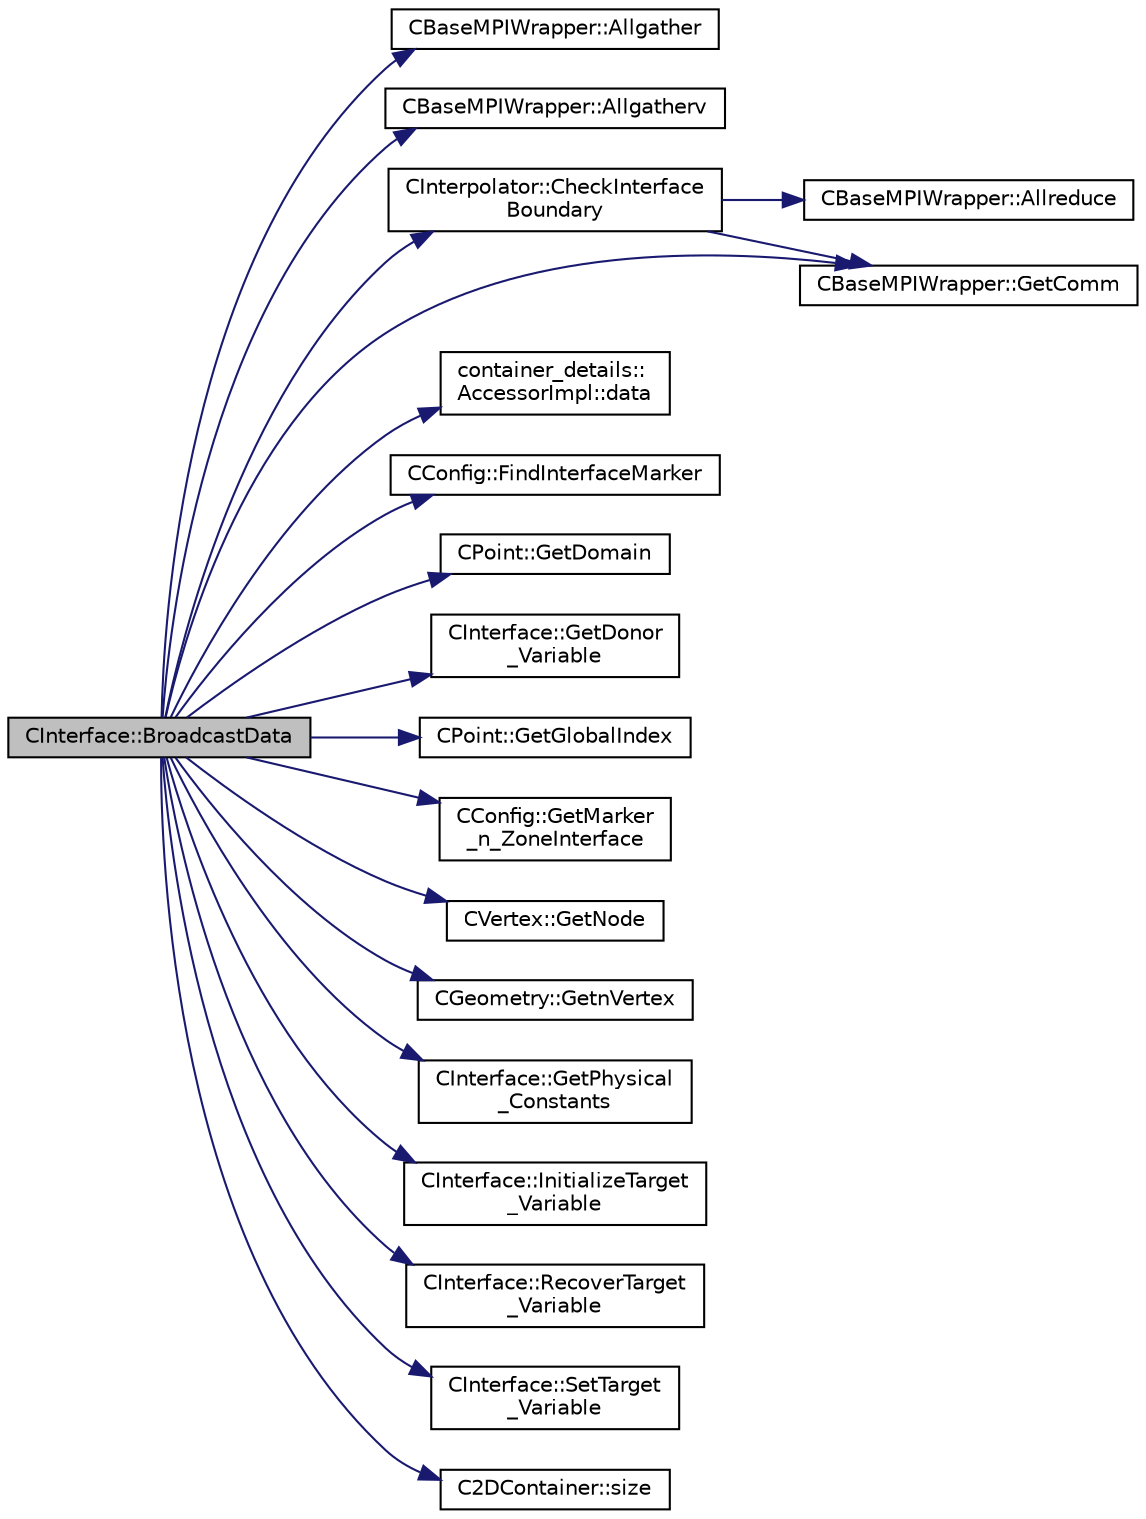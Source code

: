 digraph "CInterface::BroadcastData"
{
 // LATEX_PDF_SIZE
  edge [fontname="Helvetica",fontsize="10",labelfontname="Helvetica",labelfontsize="10"];
  node [fontname="Helvetica",fontsize="10",shape=record];
  rankdir="LR";
  Node1 [label="CInterface::BroadcastData",height=0.2,width=0.4,color="black", fillcolor="grey75", style="filled", fontcolor="black",tooltip="Interpolate data and broadcast it into all processors, for nonmatching meshes."];
  Node1 -> Node2 [color="midnightblue",fontsize="10",style="solid",fontname="Helvetica"];
  Node2 [label="CBaseMPIWrapper::Allgather",height=0.2,width=0.4,color="black", fillcolor="white", style="filled",URL="$classCBaseMPIWrapper.html#a137ef06ade0c4f94d2a61f9b8817b6a7",tooltip=" "];
  Node1 -> Node3 [color="midnightblue",fontsize="10",style="solid",fontname="Helvetica"];
  Node3 [label="CBaseMPIWrapper::Allgatherv",height=0.2,width=0.4,color="black", fillcolor="white", style="filled",URL="$classCBaseMPIWrapper.html#a1c8c3f6d23fd0833c8cd8ef23b0beded",tooltip=" "];
  Node1 -> Node4 [color="midnightblue",fontsize="10",style="solid",fontname="Helvetica"];
  Node4 [label="CInterpolator::CheckInterface\lBoundary",height=0.2,width=0.4,color="black", fillcolor="white", style="filled",URL="$classCInterpolator.html#a9c2a32da64f71f2a572432aea04a74bf",tooltip="Check whether an interface should be processed or not, i.e. if it is part of the zones."];
  Node4 -> Node5 [color="midnightblue",fontsize="10",style="solid",fontname="Helvetica"];
  Node5 [label="CBaseMPIWrapper::Allreduce",height=0.2,width=0.4,color="black", fillcolor="white", style="filled",URL="$classCBaseMPIWrapper.html#a381d4b3738c09d92ee1ae9f89715b541",tooltip=" "];
  Node4 -> Node6 [color="midnightblue",fontsize="10",style="solid",fontname="Helvetica"];
  Node6 [label="CBaseMPIWrapper::GetComm",height=0.2,width=0.4,color="black", fillcolor="white", style="filled",URL="$classCBaseMPIWrapper.html#a8154391fc3522954802889d81d4ef5da",tooltip=" "];
  Node1 -> Node7 [color="midnightblue",fontsize="10",style="solid",fontname="Helvetica"];
  Node7 [label="container_details::\lAccessorImpl::data",height=0.2,width=0.4,color="black", fillcolor="white", style="filled",URL="$classcontainer__details_1_1AccessorImpl.html#a5b5318f7212e57c13e464c398f74b3d5",tooltip=" "];
  Node1 -> Node8 [color="midnightblue",fontsize="10",style="solid",fontname="Helvetica"];
  Node8 [label="CConfig::FindInterfaceMarker",height=0.2,width=0.4,color="black", fillcolor="white", style="filled",URL="$classCConfig.html#a662505c242a7c84016e6f58467501908",tooltip="Find the marker index (if any) that is part of a given interface pair."];
  Node1 -> Node6 [color="midnightblue",fontsize="10",style="solid",fontname="Helvetica"];
  Node1 -> Node9 [color="midnightblue",fontsize="10",style="solid",fontname="Helvetica"];
  Node9 [label="CPoint::GetDomain",height=0.2,width=0.4,color="black", fillcolor="white", style="filled",URL="$classCPoint.html#aa58a27b602e47ddcad22ae74a5c6bc81",tooltip="For parallel computation, its indicates if a point must be computed or not."];
  Node1 -> Node10 [color="midnightblue",fontsize="10",style="solid",fontname="Helvetica"];
  Node10 [label="CInterface::GetDonor\l_Variable",height=0.2,width=0.4,color="black", fillcolor="white", style="filled",URL="$classCInterface.html#abbdcd48b9802aba655ddc915db8fb2e7",tooltip="A virtual member."];
  Node1 -> Node11 [color="midnightblue",fontsize="10",style="solid",fontname="Helvetica"];
  Node11 [label="CPoint::GetGlobalIndex",height=0.2,width=0.4,color="black", fillcolor="white", style="filled",URL="$classCPoint.html#a8a53865a92d645b1b74c4d817b4aae10",tooltip="Get the global index in a parallel computation."];
  Node1 -> Node12 [color="midnightblue",fontsize="10",style="solid",fontname="Helvetica"];
  Node12 [label="CConfig::GetMarker\l_n_ZoneInterface",height=0.2,width=0.4,color="black", fillcolor="white", style="filled",URL="$classCConfig.html#a7b750ac75536d32d586928e11ba14277",tooltip="Get the number of FSI interface markers val_marker."];
  Node1 -> Node13 [color="midnightblue",fontsize="10",style="solid",fontname="Helvetica"];
  Node13 [label="CVertex::GetNode",height=0.2,width=0.4,color="black", fillcolor="white", style="filled",URL="$classCVertex.html#ad568da06e7191358d3a09a1bee71cdb5",tooltip="Get the node of the vertex."];
  Node1 -> Node14 [color="midnightblue",fontsize="10",style="solid",fontname="Helvetica"];
  Node14 [label="CGeometry::GetnVertex",height=0.2,width=0.4,color="black", fillcolor="white", style="filled",URL="$classCGeometry.html#a00b7f7e71ff42bd38f39147366dd093a",tooltip="Get number of vertices."];
  Node1 -> Node15 [color="midnightblue",fontsize="10",style="solid",fontname="Helvetica"];
  Node15 [label="CInterface::GetPhysical\l_Constants",height=0.2,width=0.4,color="black", fillcolor="white", style="filled",URL="$classCInterface.html#a76f78579fe141e092d76af4d9c6fdc02",tooltip="A virtual member."];
  Node1 -> Node16 [color="midnightblue",fontsize="10",style="solid",fontname="Helvetica"];
  Node16 [label="CInterface::InitializeTarget\l_Variable",height=0.2,width=0.4,color="black", fillcolor="white", style="filled",URL="$classCInterface.html#a2bc05852139b6a3301ee8530887b223e",tooltip="Initializes the target variable."];
  Node1 -> Node17 [color="midnightblue",fontsize="10",style="solid",fontname="Helvetica"];
  Node17 [label="CInterface::RecoverTarget\l_Variable",height=0.2,width=0.4,color="black", fillcolor="white", style="filled",URL="$classCInterface.html#aecc0748fd0568e1e5364037e3da31c42",tooltip="Recovers the target variable from the buffer of su2doubles that was broadcast."];
  Node1 -> Node18 [color="midnightblue",fontsize="10",style="solid",fontname="Helvetica"];
  Node18 [label="CInterface::SetTarget\l_Variable",height=0.2,width=0.4,color="black", fillcolor="white", style="filled",URL="$classCInterface.html#ab0acd2300d065c1f6018f4e516104ca5",tooltip="A virtual member."];
  Node1 -> Node19 [color="midnightblue",fontsize="10",style="solid",fontname="Helvetica"];
  Node19 [label="C2DContainer::size",height=0.2,width=0.4,color="black", fillcolor="white", style="filled",URL="$classC2DContainer.html#a8278113dbcf54123f9852e7e44583759",tooltip=" "];
}
